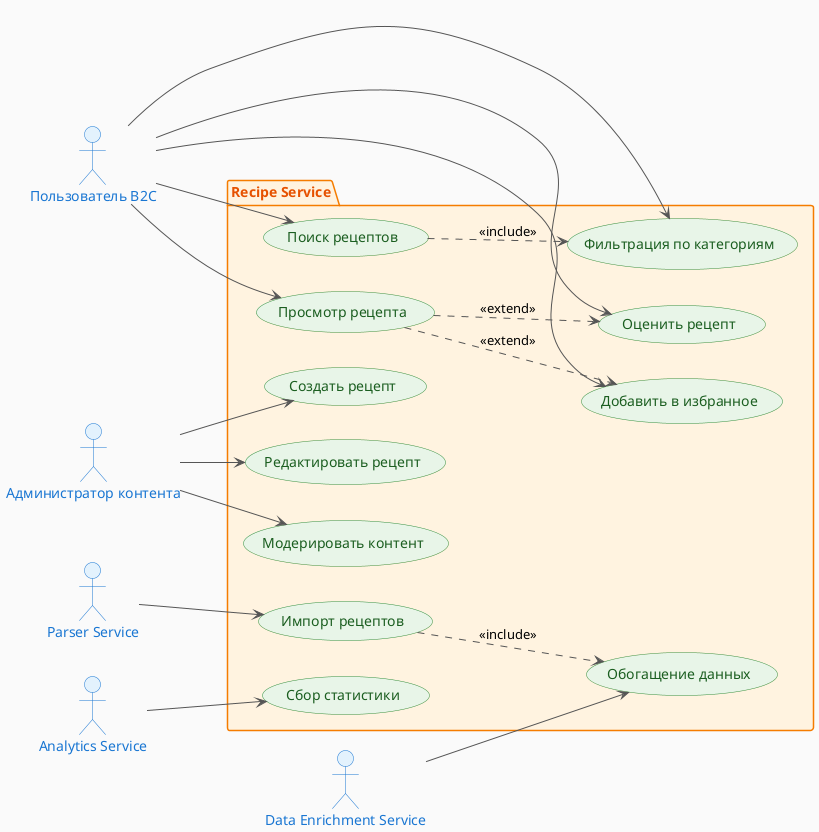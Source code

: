 @startuml Recipe_Service_Use_Cases
!define RECTANGLE class

skinparam backgroundColor #FAFAFA
skinparam actor {
    BackgroundColor #E3F2FD
    BorderColor #1976D2
    FontColor #1976D2
}
skinparam usecase {
    BackgroundColor #E8F5E8
    BorderColor #388E3C
    FontColor #1B5E20
    ArrowColor #555555
}
skinparam package {
    BackgroundColor #FFF3E0
    BorderColor #F57C00
    FontColor #E65100
}

left to right direction

actor "Пользователь B2C" as UserB2C
actor "Администратор контента" as AdminContent
actor "Parser Service" as ParserSvc
actor "Data Enrichment Service" as EnrichmentSvc
actor "Analytics Service" as AnalyticsSvc

package "Recipe Service" {
    usecase "Поиск рецептов" as UC_Search
    usecase "Фильтрация по категориям" as UC_Filter
    usecase "Просмотр рецепта" as UC_View
    usecase "Оценить рецепт" as UC_Rate
    usecase "Добавить в избранное" as UC_Favorite
    usecase "Создать рецепт" as UC_Create
    usecase "Редактировать рецепт" as UC_Edit
    usecase "Модерировать контент" as UC_Moderate
    usecase "Импорт рецептов" as UC_Import
    usecase "Обогащение данных" as UC_Enrich
    usecase "Сбор статистики" as UC_Collect_Stats
}

' Связи пользователя B2C
UserB2C --> UC_Search
UserB2C --> UC_Filter
UserB2C --> UC_View
UserB2C --> UC_Rate
UserB2C --> UC_Favorite

' Связи администратора
AdminContent --> UC_Create
AdminContent --> UC_Edit
AdminContent --> UC_Moderate

' Связи внешних сервисов
ParserSvc --> UC_Import
EnrichmentSvc --> UC_Enrich
AnalyticsSvc --> UC_Collect_Stats

' Расширения и включения
UC_Search ..> UC_Filter : <<include>>
UC_View ..> UC_Rate : <<extend>>
UC_View ..> UC_Favorite : <<extend>>
UC_Import ..> UC_Enrich : <<include>>

@enduml